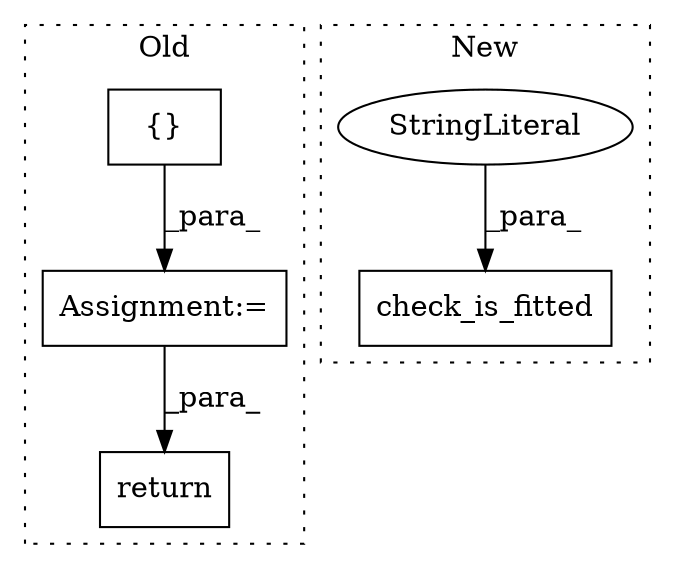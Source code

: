 digraph G {
subgraph cluster0 {
1 [label="{}" a="4" s="12211,12259" l="1,1" shape="box"];
4 [label="Assignment:=" a="7" s="12119" l="1" shape="box"];
5 [label="return" a="41" s="12269" l="7" shape="box"];
label = "Old";
style="dotted";
}
subgraph cluster1 {
2 [label="check_is_fitted" a="32" s="13385,13417" l="16,1" shape="box"];
3 [label="StringLiteral" a="45" s="13406" l="11" shape="ellipse"];
label = "New";
style="dotted";
}
1 -> 4 [label="_para_"];
3 -> 2 [label="_para_"];
4 -> 5 [label="_para_"];
}